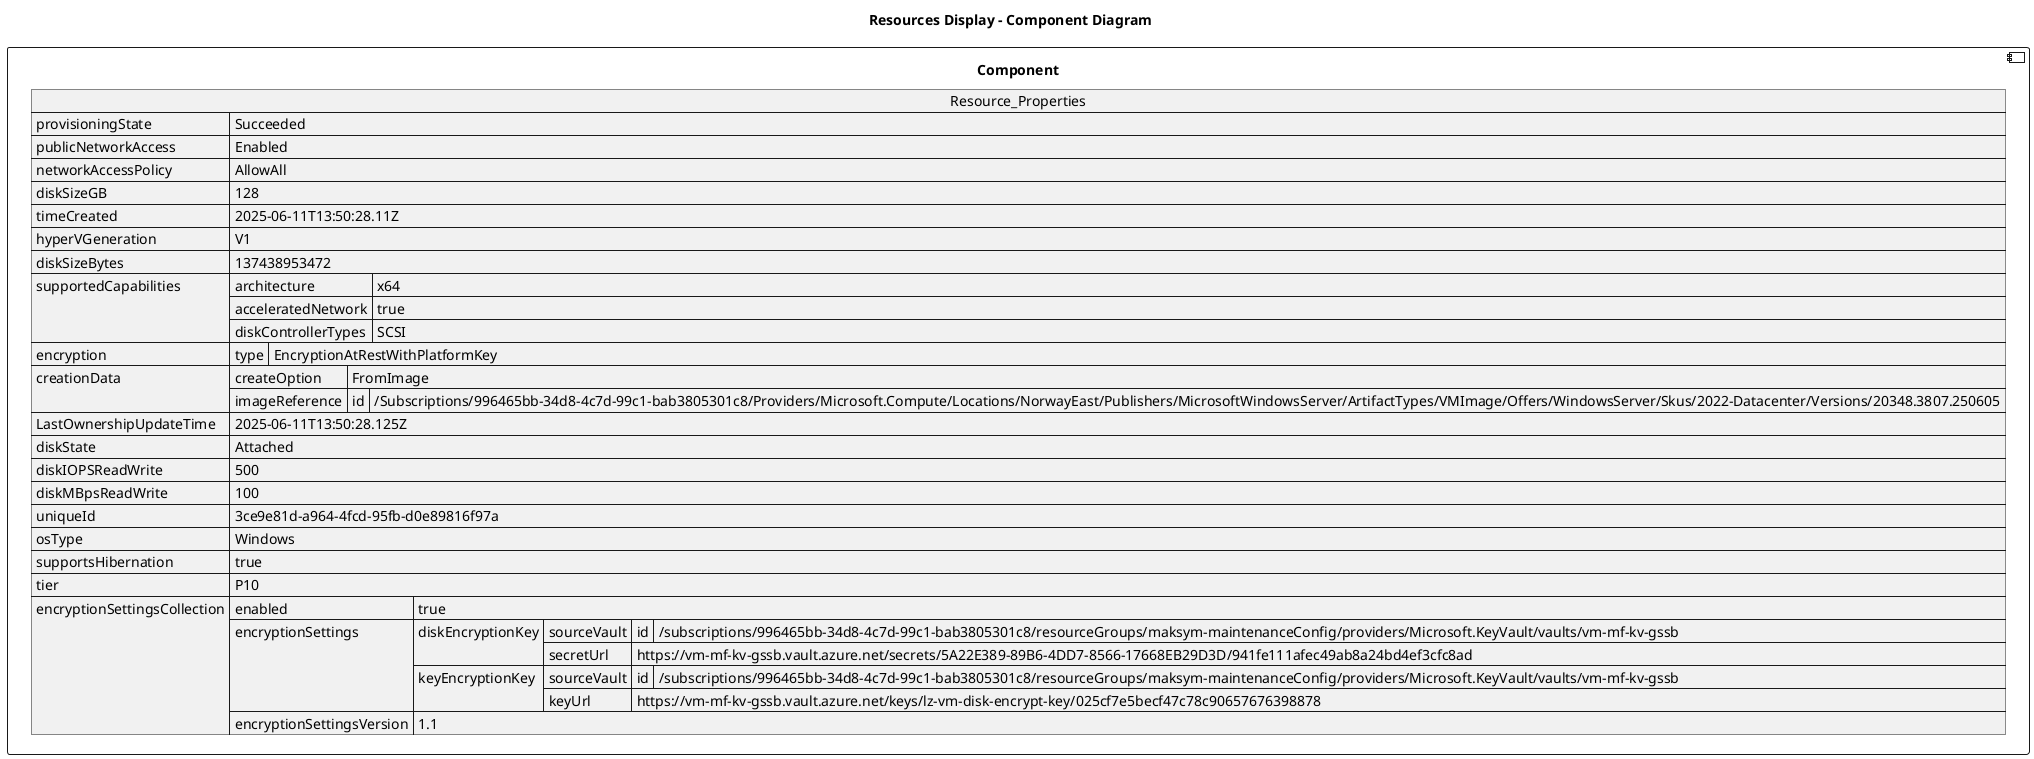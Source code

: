 @startuml

title Resources Display - Component Diagram

component Component {

json  Resource_Properties {
  "provisioningState": "Succeeded",
  "publicNetworkAccess": "Enabled",
  "networkAccessPolicy": "AllowAll",
  "diskSizeGB": 128,
  "timeCreated": "2025-06-11T13:50:28.11Z",
  "hyperVGeneration": "V1",
  "diskSizeBytes": 137438953472,
  "supportedCapabilities": {
    "architecture": "x64",
    "acceleratedNetwork": true,
    "diskControllerTypes": "SCSI"
  },
  "encryption": {
    "type": "EncryptionAtRestWithPlatformKey"
  },
  "creationData": {
    "createOption": "FromImage",
    "imageReference": {
      "id": "/Subscriptions/996465bb-34d8-4c7d-99c1-bab3805301c8/Providers/Microsoft.Compute/Locations/NorwayEast/Publishers/MicrosoftWindowsServer/ArtifactTypes/VMImage/Offers/WindowsServer/Skus/2022-Datacenter/Versions/20348.3807.250605"
    }
  },
  "LastOwnershipUpdateTime": "2025-06-11T13:50:28.125Z",
  "diskState": "Attached",
  "diskIOPSReadWrite": 500,
  "diskMBpsReadWrite": 100,
  "uniqueId": "3ce9e81d-a964-4fcd-95fb-d0e89816f97a",
  "osType": "Windows",
  "supportsHibernation": true,
  "tier": "P10",
  "encryptionSettingsCollection": {
    "enabled": true,
    "encryptionSettings": [
      {
        "diskEncryptionKey": {
          "sourceVault": {
            "id": "/subscriptions/996465bb-34d8-4c7d-99c1-bab3805301c8/resourceGroups/maksym-maintenanceConfig/providers/Microsoft.KeyVault/vaults/vm-mf-kv-gssb"
          },
          "secretUrl": "https://vm-mf-kv-gssb.vault.azure.net/secrets/5A22E389-89B6-4DD7-8566-17668EB29D3D/941fe111afec49ab8a24bd4ef3cfc8ad"
        },
        "keyEncryptionKey": {
          "sourceVault": {
            "id": "/subscriptions/996465bb-34d8-4c7d-99c1-bab3805301c8/resourceGroups/maksym-maintenanceConfig/providers/Microsoft.KeyVault/vaults/vm-mf-kv-gssb"
          },
          "keyUrl": "https://vm-mf-kv-gssb.vault.azure.net/keys/lz-vm-disk-encrypt-key/025cf7e5becf47c78c90657676398878"
        }
      }
    ],
    "encryptionSettingsVersion": "1.1"
  }
}
}
@enduml

